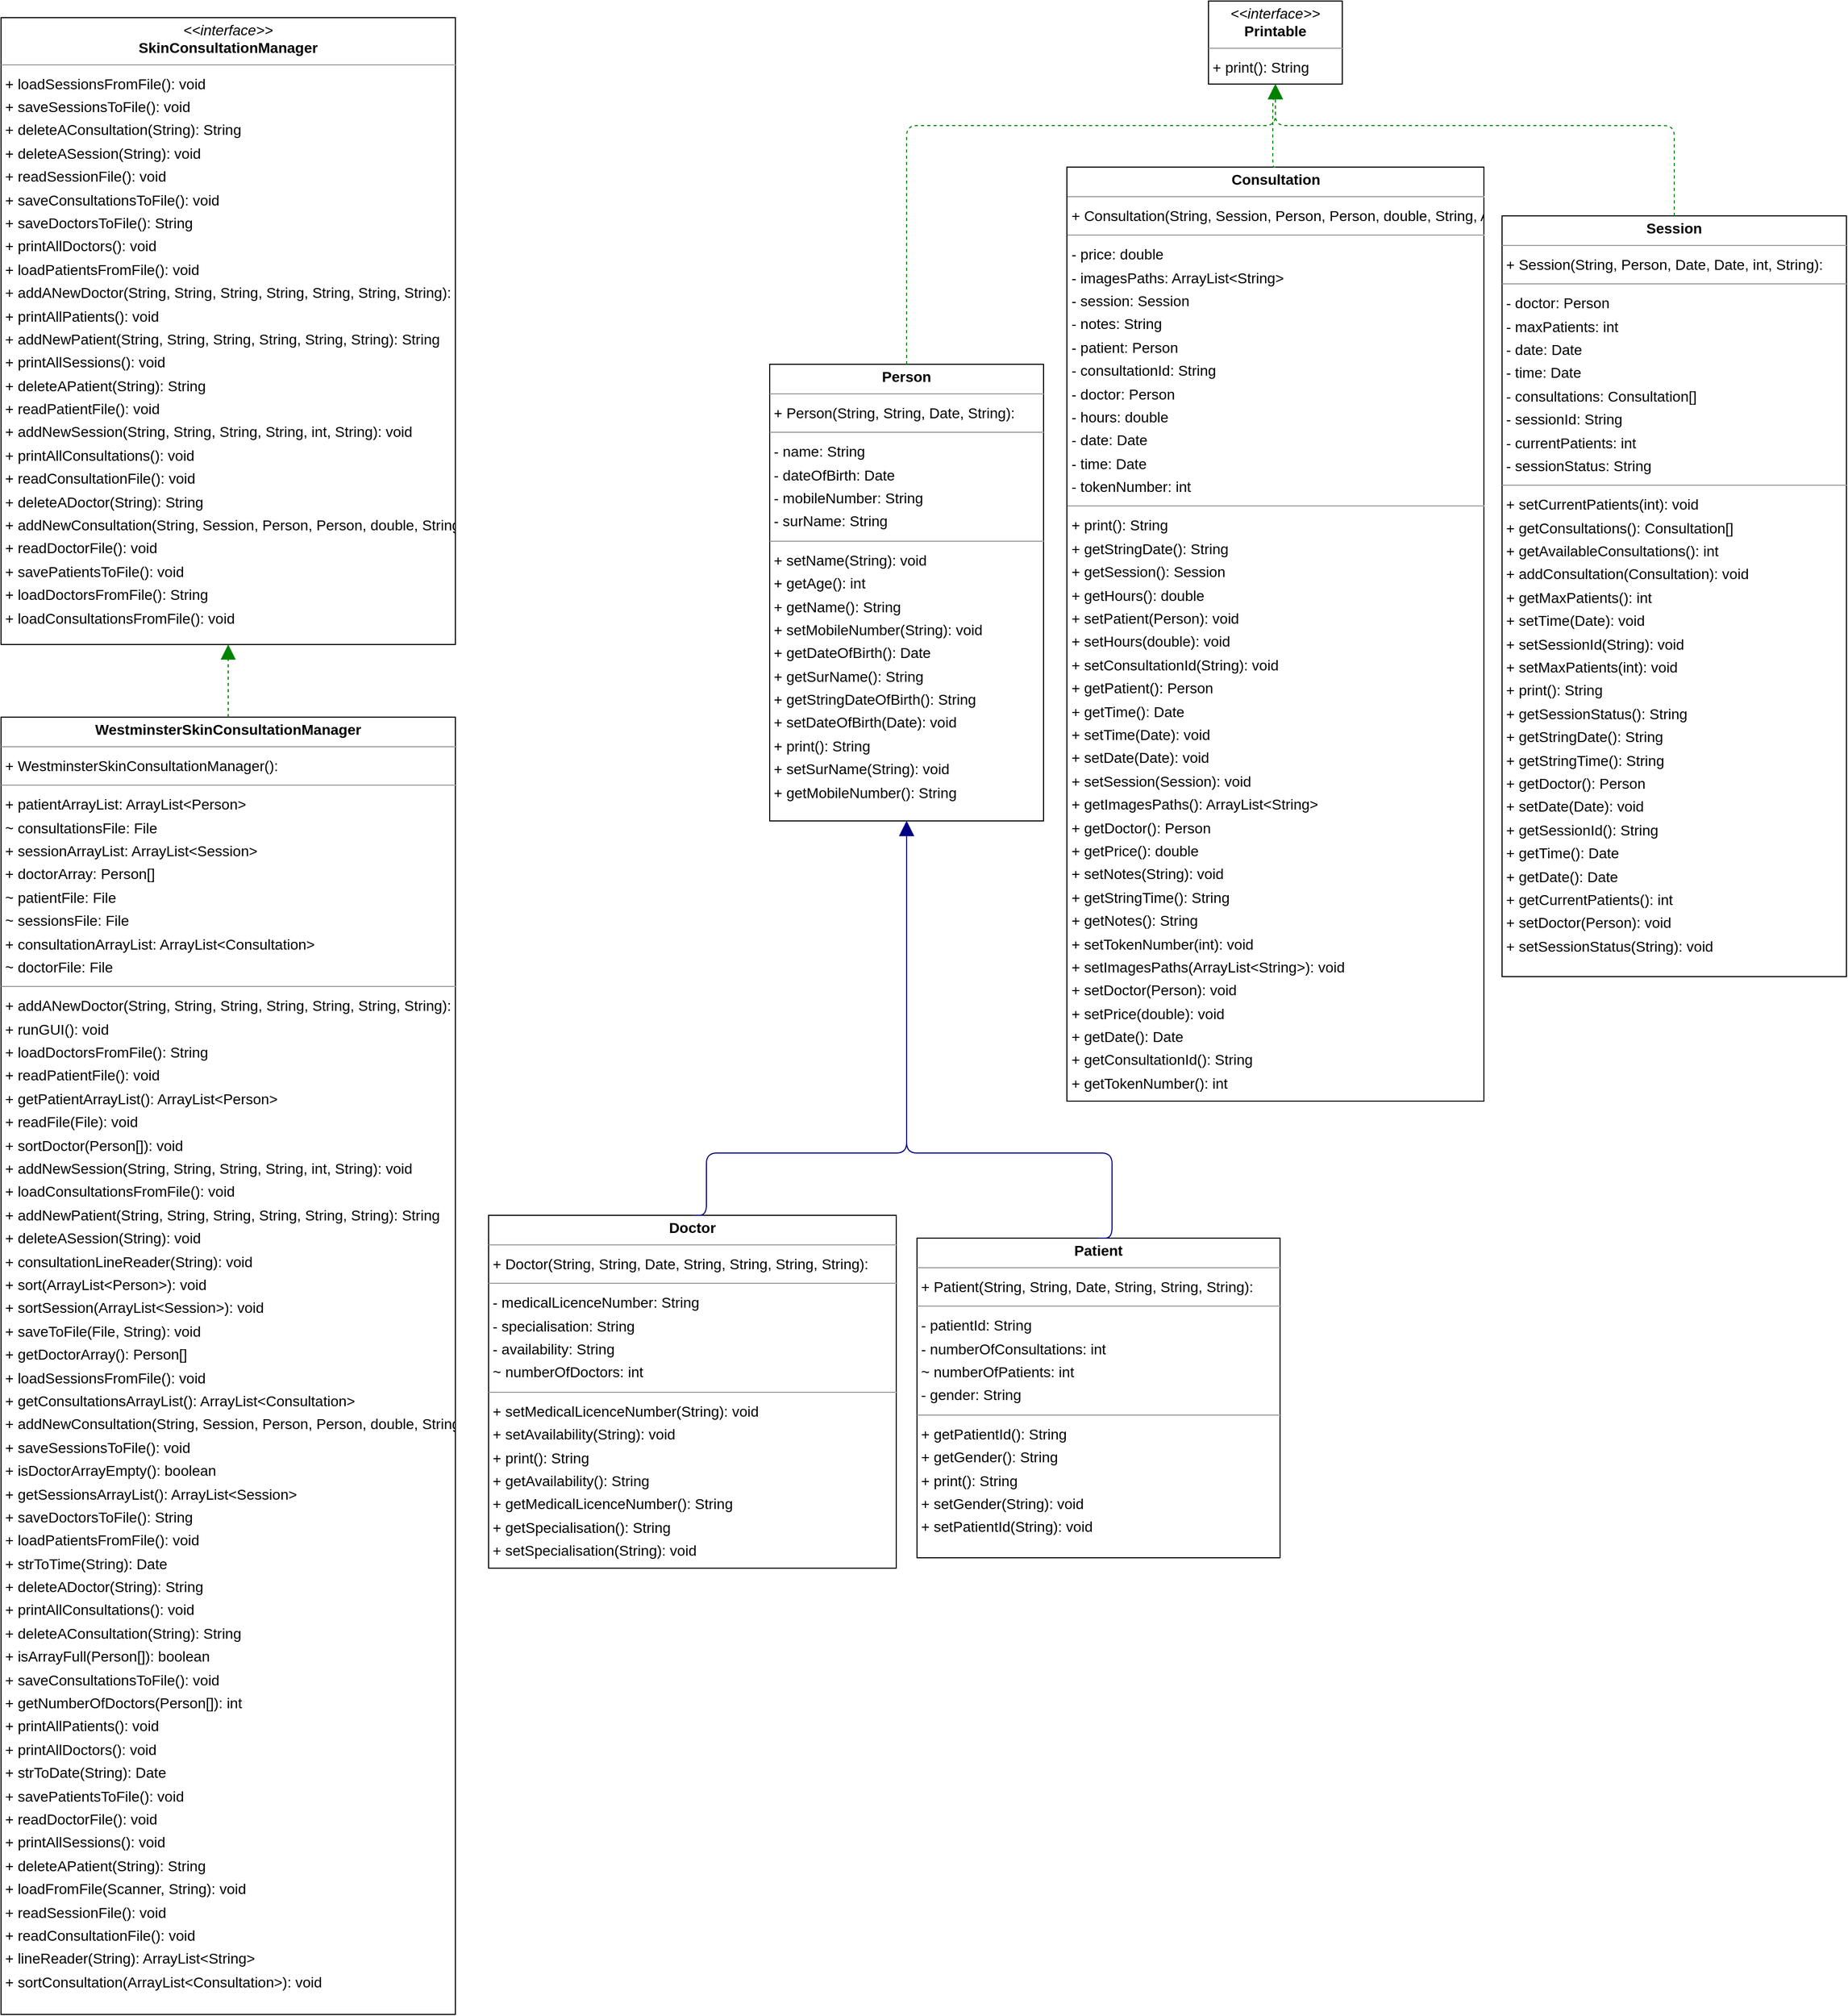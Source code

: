 <mxfile version="20.3.0" type="device"><diagram id="yOLIr84jos0LR6oThGIy" name="Page-1"><mxGraphModel dx="1586" dy="1222" grid="0" gridSize="10" guides="1" tooltips="1" connect="1" arrows="1" fold="1" page="0" pageScale="1" pageWidth="827" pageHeight="1169" background="none" math="0" shadow="0"><root><mxCell id="0"/><mxCell id="1" parent="0"/><mxCell id="node7" value="&lt;p style=&quot;margin:0px;margin-top:4px;text-align:center;&quot;&gt;&lt;b&gt;Consultation&lt;/b&gt;&lt;/p&gt;&lt;hr size=&quot;1&quot;/&gt;&lt;p style=&quot;margin:0 0 0 4px;line-height:1.6;&quot;&gt;+ Consultation(String, Session, Person, Person, double, String, ArrayList&amp;lt;String&amp;gt;): &lt;/p&gt;&lt;hr size=&quot;1&quot;/&gt;&lt;p style=&quot;margin:0 0 0 4px;line-height:1.6;&quot;&gt;- price: double&lt;br/&gt;- imagesPaths: ArrayList&amp;lt;String&amp;gt;&lt;br/&gt;- session: Session&lt;br/&gt;- notes: String&lt;br/&gt;- patient: Person&lt;br/&gt;- consultationId: String&lt;br/&gt;- doctor: Person&lt;br/&gt;- hours: double&lt;br/&gt;- date: Date&lt;br/&gt;- time: Date&lt;br/&gt;- tokenNumber: int&lt;/p&gt;&lt;hr size=&quot;1&quot;/&gt;&lt;p style=&quot;margin:0 0 0 4px;line-height:1.6;&quot;&gt;+ print(): String&lt;br/&gt;+ getStringDate(): String&lt;br/&gt;+ getSession(): Session&lt;br/&gt;+ getHours(): double&lt;br/&gt;+ setPatient(Person): void&lt;br/&gt;+ setHours(double): void&lt;br/&gt;+ setConsultationId(String): void&lt;br/&gt;+ getPatient(): Person&lt;br/&gt;+ getTime(): Date&lt;br/&gt;+ setTime(Date): void&lt;br/&gt;+ setDate(Date): void&lt;br/&gt;+ setSession(Session): void&lt;br/&gt;+ getImagesPaths(): ArrayList&amp;lt;String&amp;gt;&lt;br/&gt;+ getDoctor(): Person&lt;br/&gt;+ getPrice(): double&lt;br/&gt;+ setNotes(String): void&lt;br/&gt;+ getStringTime(): String&lt;br/&gt;+ getNotes(): String&lt;br/&gt;+ setTokenNumber(int): void&lt;br/&gt;+ setImagesPaths(ArrayList&amp;lt;String&amp;gt;): void&lt;br/&gt;+ setDoctor(Person): void&lt;br/&gt;+ setPrice(double): void&lt;br/&gt;+ getDate(): Date&lt;br/&gt;+ getConsultationId(): String&lt;br/&gt;+ getTokenNumber(): int&lt;/p&gt;" style="verticalAlign=top;align=left;overflow=fill;fontSize=14;fontFamily=Helvetica;html=1;rounded=0;shadow=0;comic=0;labelBackgroundColor=none;strokeWidth=1;" parent="1" vertex="1"><mxGeometry x="847.5" y="130" width="402" height="900" as="geometry"/></mxCell><mxCell id="node1" value="&lt;p style=&quot;margin:0px;margin-top:4px;text-align:center;&quot;&gt;&lt;b&gt;Doctor&lt;/b&gt;&lt;/p&gt;&lt;hr size=&quot;1&quot;/&gt;&lt;p style=&quot;margin:0 0 0 4px;line-height:1.6;&quot;&gt;+ Doctor(String, String, Date, String, String, String, String): &lt;/p&gt;&lt;hr size=&quot;1&quot;/&gt;&lt;p style=&quot;margin:0 0 0 4px;line-height:1.6;&quot;&gt;- medicalLicenceNumber: String&lt;br/&gt;- specialisation: String&lt;br/&gt;- availability: String&lt;br/&gt;~ numberOfDoctors: int&lt;/p&gt;&lt;hr size=&quot;1&quot;/&gt;&lt;p style=&quot;margin:0 0 0 4px;line-height:1.6;&quot;&gt;+ setMedicalLicenceNumber(String): void&lt;br/&gt;+ setAvailability(String): void&lt;br/&gt;+ print(): String&lt;br/&gt;+ getAvailability(): String&lt;br/&gt;+ getMedicalLicenceNumber(): String&lt;br/&gt;+ getSpecialisation(): String&lt;br/&gt;+ setSpecialisation(String): void&lt;/p&gt;" style="verticalAlign=top;align=left;overflow=fill;fontSize=14;fontFamily=Helvetica;html=1;rounded=0;shadow=0;comic=0;labelBackgroundColor=none;strokeWidth=1;" parent="1" vertex="1"><mxGeometry x="290" y="1140" width="393" height="340" as="geometry"/></mxCell><mxCell id="node4" value="&lt;p style=&quot;margin:0px;margin-top:4px;text-align:center;&quot;&gt;&lt;b&gt;Patient&lt;/b&gt;&lt;/p&gt;&lt;hr size=&quot;1&quot;/&gt;&lt;p style=&quot;margin:0 0 0 4px;line-height:1.6;&quot;&gt;+ Patient(String, String, Date, String, String, String): &lt;/p&gt;&lt;hr size=&quot;1&quot;/&gt;&lt;p style=&quot;margin:0 0 0 4px;line-height:1.6;&quot;&gt;- patientId: String&lt;br/&gt;- numberOfConsultations: int&lt;br/&gt;~ numberOfPatients: int&lt;br/&gt;- gender: String&lt;/p&gt;&lt;hr size=&quot;1&quot;/&gt;&lt;p style=&quot;margin:0 0 0 4px;line-height:1.6;&quot;&gt;+ getPatientId(): String&lt;br/&gt;+ getGender(): String&lt;br/&gt;+ print(): String&lt;br/&gt;+ setGender(String): void&lt;br/&gt;+ setPatientId(String): void&lt;/p&gt;" style="verticalAlign=top;align=left;overflow=fill;fontSize=14;fontFamily=Helvetica;html=1;rounded=0;shadow=0;comic=0;labelBackgroundColor=none;strokeWidth=1;" parent="1" vertex="1"><mxGeometry x="703" y="1162" width="350" height="308" as="geometry"/></mxCell><mxCell id="node3" value="&lt;p style=&quot;margin:0px;margin-top:4px;text-align:center;&quot;&gt;&lt;b&gt;Person&lt;/b&gt;&lt;/p&gt;&lt;hr size=&quot;1&quot;/&gt;&lt;p style=&quot;margin:0 0 0 4px;line-height:1.6;&quot;&gt;+ Person(String, String, Date, String): &lt;/p&gt;&lt;hr size=&quot;1&quot;/&gt;&lt;p style=&quot;margin:0 0 0 4px;line-height:1.6;&quot;&gt;- name: String&lt;br/&gt;- dateOfBirth: Date&lt;br/&gt;- mobileNumber: String&lt;br/&gt;- surName: String&lt;/p&gt;&lt;hr size=&quot;1&quot;/&gt;&lt;p style=&quot;margin:0 0 0 4px;line-height:1.6;&quot;&gt;+ setName(String): void&lt;br/&gt;+ getAge(): int&lt;br/&gt;+ getName(): String&lt;br/&gt;+ setMobileNumber(String): void&lt;br/&gt;+ getDateOfBirth(): Date&lt;br/&gt;+ getSurName(): String&lt;br/&gt;+ getStringDateOfBirth(): String&lt;br/&gt;+ setDateOfBirth(Date): void&lt;br/&gt;+ print(): String&lt;br/&gt;+ setSurName(String): void&lt;br/&gt;+ getMobileNumber(): String&lt;/p&gt;" style="verticalAlign=top;align=left;overflow=fill;fontSize=14;fontFamily=Helvetica;html=1;rounded=0;shadow=0;comic=0;labelBackgroundColor=none;strokeWidth=1;" parent="1" vertex="1"><mxGeometry x="561" y="320" width="264" height="440" as="geometry"/></mxCell><mxCell id="node5" value="&lt;p style=&quot;margin:0px;margin-top:4px;text-align:center;&quot;&gt;&lt;i&gt;&amp;lt;&amp;lt;interface&amp;gt;&amp;gt;&lt;/i&gt;&lt;br/&gt;&lt;b&gt;Printable&lt;/b&gt;&lt;/p&gt;&lt;hr size=&quot;1&quot;/&gt;&lt;p style=&quot;margin:0 0 0 4px;line-height:1.6;&quot;&gt;+ print(): String&lt;/p&gt;" style="verticalAlign=top;align=left;overflow=fill;fontSize=14;fontFamily=Helvetica;html=1;rounded=0;shadow=0;comic=0;labelBackgroundColor=none;strokeWidth=1;" parent="1" vertex="1"><mxGeometry x="984" y="-30" width="129" height="80" as="geometry"/></mxCell><mxCell id="node0" value="&lt;p style=&quot;margin:0px;margin-top:4px;text-align:center;&quot;&gt;&lt;b&gt;Session&lt;/b&gt;&lt;/p&gt;&lt;hr size=&quot;1&quot;/&gt;&lt;p style=&quot;margin:0 0 0 4px;line-height:1.6;&quot;&gt;+ Session(String, Person, Date, Date, int, String): &lt;/p&gt;&lt;hr size=&quot;1&quot;/&gt;&lt;p style=&quot;margin:0 0 0 4px;line-height:1.6;&quot;&gt;- doctor: Person&lt;br/&gt;- maxPatients: int&lt;br/&gt;- date: Date&lt;br/&gt;- time: Date&lt;br/&gt;- consultations: Consultation[]&lt;br/&gt;- sessionId: String&lt;br/&gt;- currentPatients: int&lt;br/&gt;- sessionStatus: String&lt;/p&gt;&lt;hr size=&quot;1&quot;/&gt;&lt;p style=&quot;margin:0 0 0 4px;line-height:1.6;&quot;&gt;+ setCurrentPatients(int): void&lt;br/&gt;+ getConsultations(): Consultation[]&lt;br/&gt;+ getAvailableConsultations(): int&lt;br/&gt;+ addConsultation(Consultation): void&lt;br/&gt;+ getMaxPatients(): int&lt;br/&gt;+ setTime(Date): void&lt;br/&gt;+ setSessionId(String): void&lt;br/&gt;+ setMaxPatients(int): void&lt;br/&gt;+ print(): String&lt;br/&gt;+ getSessionStatus(): String&lt;br/&gt;+ getStringDate(): String&lt;br/&gt;+ getStringTime(): String&lt;br/&gt;+ getDoctor(): Person&lt;br/&gt;+ setDate(Date): void&lt;br/&gt;+ getSessionId(): String&lt;br/&gt;+ getTime(): Date&lt;br/&gt;+ getDate(): Date&lt;br/&gt;+ getCurrentPatients(): int&lt;br/&gt;+ setDoctor(Person): void&lt;br/&gt;+ setSessionStatus(String): void&lt;/p&gt;" style="verticalAlign=top;align=left;overflow=fill;fontSize=14;fontFamily=Helvetica;html=1;rounded=0;shadow=0;comic=0;labelBackgroundColor=none;strokeWidth=1;" parent="1" vertex="1"><mxGeometry x="1267" y="177" width="332" height="733" as="geometry"/></mxCell><mxCell id="node2" value="&lt;p style=&quot;margin:0px;margin-top:4px;text-align:center;&quot;&gt;&lt;i&gt;&amp;lt;&amp;lt;interface&amp;gt;&amp;gt;&lt;/i&gt;&lt;br/&gt;&lt;b&gt;SkinConsultationManager&lt;/b&gt;&lt;/p&gt;&lt;hr size=&quot;1&quot;/&gt;&lt;p style=&quot;margin:0 0 0 4px;line-height:1.6;&quot;&gt;+ loadSessionsFromFile(): void&lt;br/&gt;+ saveSessionsToFile(): void&lt;br/&gt;+ deleteAConsultation(String): String&lt;br/&gt;+ deleteASession(String): void&lt;br/&gt;+ readSessionFile(): void&lt;br/&gt;+ saveConsultationsToFile(): void&lt;br/&gt;+ saveDoctorsToFile(): String&lt;br/&gt;+ printAllDoctors(): void&lt;br/&gt;+ loadPatientsFromFile(): void&lt;br/&gt;+ addANewDoctor(String, String, String, String, String, String, String): String&lt;br/&gt;+ printAllPatients(): void&lt;br/&gt;+ addNewPatient(String, String, String, String, String, String): String&lt;br/&gt;+ printAllSessions(): void&lt;br/&gt;+ deleteAPatient(String): String&lt;br/&gt;+ readPatientFile(): void&lt;br/&gt;+ addNewSession(String, String, String, String, int, String): void&lt;br/&gt;+ printAllConsultations(): void&lt;br/&gt;+ readConsultationFile(): void&lt;br/&gt;+ deleteADoctor(String): String&lt;br/&gt;+ addNewConsultation(String, Session, Person, Person, double, String, ArrayList&amp;lt;String&amp;gt;): String&lt;br/&gt;+ readDoctorFile(): void&lt;br/&gt;+ savePatientsToFile(): void&lt;br/&gt;+ loadDoctorsFromFile(): String&lt;br/&gt;+ loadConsultationsFromFile(): void&lt;/p&gt;" style="verticalAlign=top;align=left;overflow=fill;fontSize=14;fontFamily=Helvetica;html=1;rounded=0;shadow=0;comic=0;labelBackgroundColor=none;strokeWidth=1;" parent="1" vertex="1"><mxGeometry x="-180" y="-14" width="438" height="604" as="geometry"/></mxCell><mxCell id="node6" value="&lt;p style=&quot;margin:0px;margin-top:4px;text-align:center;&quot;&gt;&lt;b&gt;WestminsterSkinConsultationManager&lt;/b&gt;&lt;/p&gt;&lt;hr size=&quot;1&quot;/&gt;&lt;p style=&quot;margin:0 0 0 4px;line-height:1.6;&quot;&gt;+ WestminsterSkinConsultationManager(): &lt;/p&gt;&lt;hr size=&quot;1&quot;/&gt;&lt;p style=&quot;margin:0 0 0 4px;line-height:1.6;&quot;&gt;+ patientArrayList: ArrayList&amp;lt;Person&amp;gt;&lt;br/&gt;~ consultationsFile: File&lt;br/&gt;+ sessionArrayList: ArrayList&amp;lt;Session&amp;gt;&lt;br/&gt;+ doctorArray: Person[]&lt;br/&gt;~ patientFile: File&lt;br/&gt;~ sessionsFile: File&lt;br/&gt;+ consultationArrayList: ArrayList&amp;lt;Consultation&amp;gt;&lt;br/&gt;~ doctorFile: File&lt;/p&gt;&lt;hr size=&quot;1&quot;/&gt;&lt;p style=&quot;margin:0 0 0 4px;line-height:1.6;&quot;&gt;+ addANewDoctor(String, String, String, String, String, String, String): String&lt;br/&gt;+ runGUI(): void&lt;br/&gt;+ loadDoctorsFromFile(): String&lt;br/&gt;+ readPatientFile(): void&lt;br/&gt;+ getPatientArrayList(): ArrayList&amp;lt;Person&amp;gt;&lt;br/&gt;+ readFile(File): void&lt;br/&gt;+ sortDoctor(Person[]): void&lt;br/&gt;+ addNewSession(String, String, String, String, int, String): void&lt;br/&gt;+ loadConsultationsFromFile(): void&lt;br/&gt;+ addNewPatient(String, String, String, String, String, String): String&lt;br/&gt;+ deleteASession(String): void&lt;br/&gt;+ consultationLineReader(String): void&lt;br/&gt;+ sort(ArrayList&amp;lt;Person&amp;gt;): void&lt;br/&gt;+ sortSession(ArrayList&amp;lt;Session&amp;gt;): void&lt;br/&gt;+ saveToFile(File, String): void&lt;br/&gt;+ getDoctorArray(): Person[]&lt;br/&gt;+ loadSessionsFromFile(): void&lt;br/&gt;+ getConsultationsArrayList(): ArrayList&amp;lt;Consultation&amp;gt;&lt;br/&gt;+ addNewConsultation(String, Session, Person, Person, double, String, ArrayList&amp;lt;String&amp;gt;): String&lt;br/&gt;+ saveSessionsToFile(): void&lt;br/&gt;+ isDoctorArrayEmpty(): boolean&lt;br/&gt;+ getSessionsArrayList(): ArrayList&amp;lt;Session&amp;gt;&lt;br/&gt;+ saveDoctorsToFile(): String&lt;br/&gt;+ loadPatientsFromFile(): void&lt;br/&gt;+ strToTime(String): Date&lt;br/&gt;+ deleteADoctor(String): String&lt;br/&gt;+ printAllConsultations(): void&lt;br/&gt;+ deleteAConsultation(String): String&lt;br/&gt;+ isArrayFull(Person[]): boolean&lt;br/&gt;+ saveConsultationsToFile(): void&lt;br/&gt;+ getNumberOfDoctors(Person[]): int&lt;br/&gt;+ printAllPatients(): void&lt;br/&gt;+ printAllDoctors(): void&lt;br/&gt;+ strToDate(String): Date&lt;br/&gt;+ savePatientsToFile(): void&lt;br/&gt;+ readDoctorFile(): void&lt;br/&gt;+ printAllSessions(): void&lt;br/&gt;+ deleteAPatient(String): String&lt;br/&gt;+ loadFromFile(Scanner, String): void&lt;br/&gt;+ readSessionFile(): void&lt;br/&gt;+ readConsultationFile(): void&lt;br/&gt;+ lineReader(String): ArrayList&amp;lt;String&amp;gt;&lt;br/&gt;+ sortConsultation(ArrayList&amp;lt;Consultation&amp;gt;): void&lt;/p&gt;" style="verticalAlign=top;align=left;overflow=fill;fontSize=14;fontFamily=Helvetica;html=1;rounded=0;shadow=0;comic=0;labelBackgroundColor=none;strokeWidth=1;" parent="1" vertex="1"><mxGeometry x="-180" y="660" width="438" height="1250" as="geometry"/></mxCell><mxCell id="edge3" value="" style="html=1;rounded=1;edgeStyle=orthogonalEdgeStyle;dashed=1;startArrow=none;endArrow=block;endSize=12;strokeColor=#008200;exitX=0.500;exitY=0.000;exitDx=0;exitDy=0;entryX=0.500;entryY=1.001;entryDx=0;entryDy=0;" parent="1" source="node7" target="node5" edge="1"><mxGeometry width="50" height="50" relative="1" as="geometry"><Array as="points"><mxPoint x="1046" y="64"/><mxPoint x="1048" y="64"/></Array></mxGeometry></mxCell><mxCell id="edge1" value="" style="html=1;rounded=1;edgeStyle=orthogonalEdgeStyle;dashed=0;startArrow=none;endArrow=block;endSize=12;strokeColor=#000082;exitX=0.500;exitY=0.000;exitDx=0;exitDy=0;entryX=0.500;entryY=1.000;entryDx=0;entryDy=0;" parent="1" source="node1" target="node3" edge="1"><mxGeometry width="50" height="50" relative="1" as="geometry"><Array as="points"><mxPoint x="500" y="1140"/><mxPoint x="500" y="1080"/><mxPoint x="693" y="1080"/></Array></mxGeometry></mxCell><mxCell id="edge0" value="" style="html=1;rounded=1;edgeStyle=orthogonalEdgeStyle;dashed=0;startArrow=none;endArrow=block;endSize=12;strokeColor=#000082;exitX=0.500;exitY=0.000;exitDx=0;exitDy=0;entryX=0.500;entryY=1.000;entryDx=0;entryDy=0;" parent="1" source="node4" target="node3" edge="1"><mxGeometry width="50" height="50" relative="1" as="geometry"><Array as="points"><mxPoint x="891" y="1162"/><mxPoint x="891" y="1080"/><mxPoint x="693" y="1080"/></Array></mxGeometry></mxCell><mxCell id="edge2" value="" style="html=1;rounded=1;edgeStyle=orthogonalEdgeStyle;dashed=1;startArrow=none;endArrow=block;endSize=12;strokeColor=#008200;exitX=0.500;exitY=0.000;exitDx=0;exitDy=0;entryX=0.500;entryY=1.001;entryDx=0;entryDy=0;" parent="1" source="node3" target="node5" edge="1"><mxGeometry width="50" height="50" relative="1" as="geometry"><Array as="points"><mxPoint x="693" y="90"/><mxPoint x="1049" y="90"/></Array></mxGeometry></mxCell><mxCell id="edge4" value="" style="html=1;rounded=1;edgeStyle=orthogonalEdgeStyle;dashed=1;startArrow=none;endArrow=block;endSize=12;strokeColor=#008200;exitX=0.500;exitY=0.000;exitDx=0;exitDy=0;entryX=0.500;entryY=1.001;entryDx=0;entryDy=0;" parent="1" source="node0" target="node5" edge="1"><mxGeometry width="50" height="50" relative="1" as="geometry"><Array as="points"><mxPoint x="1433" y="90"/><mxPoint x="1049" y="90"/></Array></mxGeometry></mxCell><mxCell id="edge5" value="" style="html=1;rounded=1;edgeStyle=orthogonalEdgeStyle;dashed=1;startArrow=none;endArrow=block;endSize=12;strokeColor=#008200;exitX=0.500;exitY=0.000;exitDx=0;exitDy=0;entryX=0.500;entryY=1.000;entryDx=0;entryDy=0;" parent="1" source="node6" target="node2" edge="1"><mxGeometry width="50" height="50" relative="1" as="geometry"><Array as="points"/></mxGeometry></mxCell></root></mxGraphModel></diagram></mxfile>